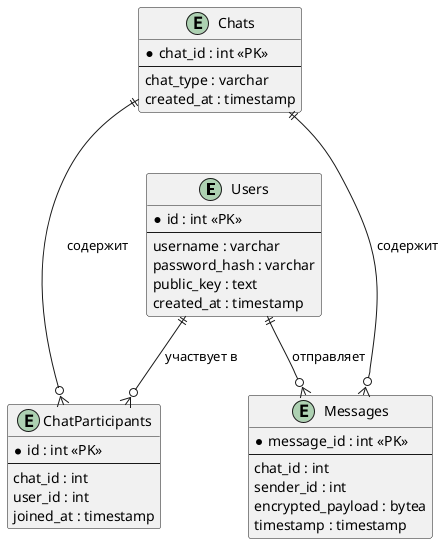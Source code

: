 @startuml
entity "Users" {
  * id : int <<PK>>
  --
  username : varchar
  password_hash : varchar
  public_key : text
  created_at : timestamp
}

entity "Chats" {
  * chat_id : int <<PK>>
  --
  chat_type : varchar
  created_at : timestamp
}

entity "ChatParticipants" {
  * id : int <<PK>>
  --
  chat_id : int
  user_id : int
  joined_at : timestamp
}

entity "Messages" {
  * message_id : int <<PK>>
  --
  chat_id : int
  sender_id : int
  encrypted_payload : bytea
  timestamp : timestamp
}

Users ||--o{ ChatParticipants : "участвует в"
Users ||--o{ Messages : "отправляет"
Chats ||---o{ ChatParticipants : "содержит"
Chats ||---o{ Messages : "содержит"
@enduml
